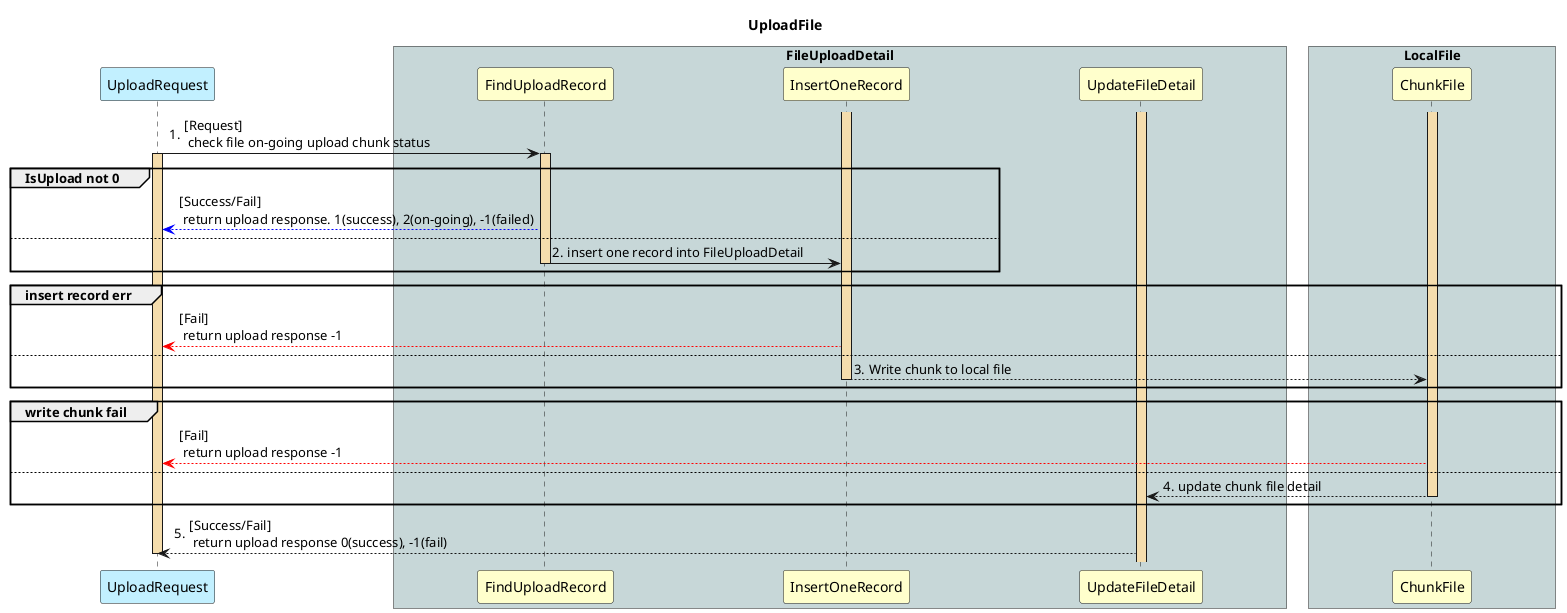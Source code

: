 @startuml

title UploadFile

skinparam ParticipantPadding 80
skinparam BoxPadding 10

participant "UploadRequest" as UploadRequest #APPLICATION

box "FileUploadDetail" #C7D7D8
participant "FindUploadRecord" as FindUploadRecord #BUSINESS
participant "InsertOneRecord" as InsertOneRecord #BUSINESS
participant "UpdateFileDetail" as UpdateFileDetail #BUSINESS
end box

box "LocalFile" #C7D7D8
participant "ChunkFile" as ChunkFile #BUSINESS
end box

autonumber "0."

' below flow would ignor trival check;e.g. query param check
UploadRequest -> FindUploadRecord : [Request]\n check file on-going upload chunk status
activate UploadRequest #F5DDAD


group IsUpload not 0
    autonumber stop
    activate FindUploadRecord #F5DDAD
    FindUploadRecord -[#blue]-> UploadRequest : [Success/Fail]\n return upload response. 1(success), 2(on-going), -1(failed)
    autonumber resume
else
    FindUploadRecord -> InsertOneRecord : insert one record into FileUploadDetail
    deactivate FindUploadRecord
end

group insert record err
    activate InsertOneRecord #F5DDAD
    autonumber stop
    InsertOneRecord  -[#red]-> UploadRequest : [Fail]\n return upload response -1
    autonumber resume
else
    InsertOneRecord --> ChunkFile : Write chunk to local file
    deactivate InsertOneRecord
end

group write chunk fail
    activate ChunkFile #F5DDAD
    autonumber stop
    ChunkFile -[#red]-> UploadRequest : [Fail]\n return upload response -1
    autonumber resume
else
    ChunkFile --> UpdateFileDetail : update chunk file detail
    deactivate ChunkFile
end

    activate UpdateFileDetail #F5DDAD
    UpdateFileDetail --> UploadRequest : [Success/Fail]\n return upload response 0(success), -1(fail)

deactivate UploadRequest

@enduml